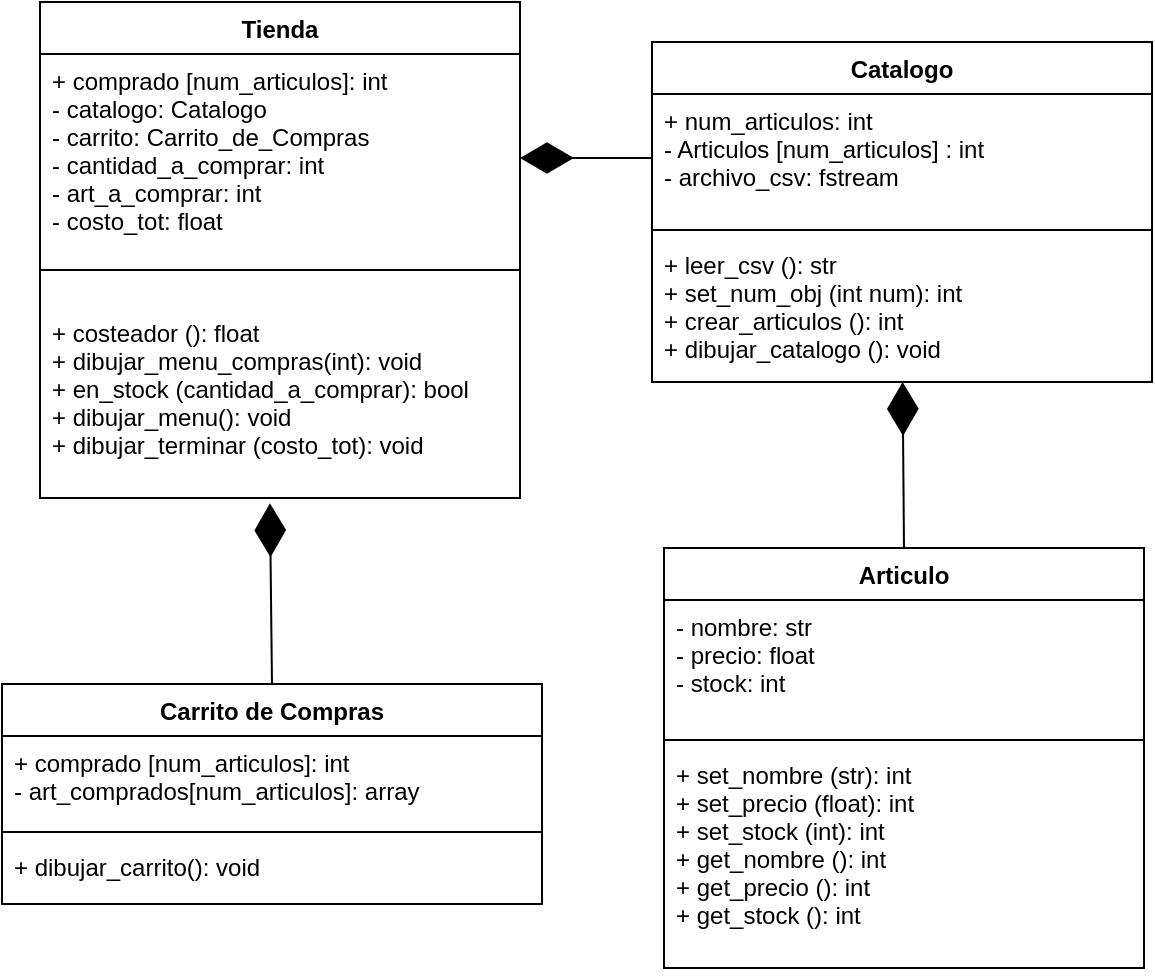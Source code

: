 <mxfile>
    <diagram id="xktuOcfVAkyBoNHO14XV" name="Página-1">
        <mxGraphModel dx="455" dy="660" grid="1" gridSize="10" guides="1" tooltips="1" connect="1" arrows="1" fold="1" page="0" pageScale="1" pageWidth="827" pageHeight="1169" math="0" shadow="0">
            <root>
                <mxCell id="0"/>
                <mxCell id="1" parent="0"/>
                <mxCell id="7" value="Catalogo" style="swimlane;fontStyle=1;align=center;verticalAlign=top;childLayout=stackLayout;horizontal=1;startSize=26;horizontalStack=0;resizeParent=1;resizeParentMax=0;resizeLast=0;collapsible=1;marginBottom=0;" parent="1" vertex="1">
                    <mxGeometry x="420" width="250" height="170" as="geometry"/>
                </mxCell>
                <mxCell id="8" value="+ num_articulos: int&#10;- Articulos [num_articulos] : int &#10;- archivo_csv: fstream" style="text;strokeColor=none;fillColor=none;align=left;verticalAlign=top;spacingLeft=4;spacingRight=4;overflow=hidden;rotatable=0;points=[[0,0.5],[1,0.5]];portConstraint=eastwest;" parent="7" vertex="1">
                    <mxGeometry y="26" width="250" height="64" as="geometry"/>
                </mxCell>
                <mxCell id="9" value="" style="line;strokeWidth=1;fillColor=none;align=left;verticalAlign=middle;spacingTop=-1;spacingLeft=3;spacingRight=3;rotatable=0;labelPosition=right;points=[];portConstraint=eastwest;strokeColor=inherit;" parent="7" vertex="1">
                    <mxGeometry y="90" width="250" height="8" as="geometry"/>
                </mxCell>
                <mxCell id="10" value="+ leer_csv (): str&#10;+ set_num_obj (int num): int&#10;+ crear_articulos (): int&#10;+ dibujar_catalogo (): void&#10;" style="text;strokeColor=none;fillColor=none;align=left;verticalAlign=top;spacingLeft=4;spacingRight=4;overflow=hidden;rotatable=0;points=[[0,0.5],[1,0.5]];portConstraint=eastwest;" parent="7" vertex="1">
                    <mxGeometry y="98" width="250" height="72" as="geometry"/>
                </mxCell>
                <mxCell id="11" value="Carrito de Compras" style="swimlane;fontStyle=1;align=center;verticalAlign=top;childLayout=stackLayout;horizontal=1;startSize=26;horizontalStack=0;resizeParent=1;resizeParentMax=0;resizeLast=0;collapsible=1;marginBottom=0;" parent="1" vertex="1">
                    <mxGeometry x="95" y="321" width="270" height="110" as="geometry"/>
                </mxCell>
                <mxCell id="12" value="+ comprado [num_articulos]: int&#10;- art_comprados[num_articulos]: array &#10;" style="text;strokeColor=none;fillColor=none;align=left;verticalAlign=top;spacingLeft=4;spacingRight=4;overflow=hidden;rotatable=0;points=[[0,0.5],[1,0.5]];portConstraint=eastwest;" parent="11" vertex="1">
                    <mxGeometry y="26" width="270" height="44" as="geometry"/>
                </mxCell>
                <mxCell id="13" value="" style="line;strokeWidth=1;fillColor=none;align=left;verticalAlign=middle;spacingTop=-1;spacingLeft=3;spacingRight=3;rotatable=0;labelPosition=right;points=[];portConstraint=eastwest;strokeColor=inherit;" parent="11" vertex="1">
                    <mxGeometry y="70" width="270" height="8" as="geometry"/>
                </mxCell>
                <mxCell id="14" value="+ dibujar_carrito(): void " style="text;strokeColor=none;fillColor=none;align=left;verticalAlign=top;spacingLeft=4;spacingRight=4;overflow=hidden;rotatable=0;points=[[0,0.5],[1,0.5]];portConstraint=eastwest;" parent="11" vertex="1">
                    <mxGeometry y="78" width="270" height="32" as="geometry"/>
                </mxCell>
                <mxCell id="21" value="Tienda" style="swimlane;fontStyle=1;align=center;verticalAlign=top;childLayout=stackLayout;horizontal=1;startSize=26;horizontalStack=0;resizeParent=1;resizeParentMax=0;resizeLast=0;collapsible=1;marginBottom=0;" parent="1" vertex="1">
                    <mxGeometry x="114" y="-20" width="240" height="248" as="geometry"/>
                </mxCell>
                <mxCell id="22" value="+ comprado [num_articulos]: int&#10;- catalogo: Catalogo&#10;- carrito: Carrito_de_Compras&#10;- cantidad_a_comprar: int&#10;- art_a_comprar: int&#10;- costo_tot: float" style="text;strokeColor=none;fillColor=none;align=left;verticalAlign=top;spacingLeft=4;spacingRight=4;overflow=hidden;rotatable=0;points=[[0,0.5],[1,0.5]];portConstraint=eastwest;" parent="21" vertex="1">
                    <mxGeometry y="26" width="240" height="104" as="geometry"/>
                </mxCell>
                <mxCell id="23" value="" style="line;strokeWidth=1;fillColor=none;align=left;verticalAlign=middle;spacingTop=-1;spacingLeft=3;spacingRight=3;rotatable=0;labelPosition=right;points=[];portConstraint=eastwest;strokeColor=inherit;" parent="21" vertex="1">
                    <mxGeometry y="130" width="240" height="8" as="geometry"/>
                </mxCell>
                <mxCell id="24" value="&#10;+ costeador (): float&#10;+ dibujar_menu_compras(int): void&#10;+ en_stock (cantidad_a_comprar): bool &#10;+ dibujar_menu(): void &#10;+ dibujar_terminar (costo_tot): void" style="text;strokeColor=none;fillColor=none;align=left;verticalAlign=top;spacingLeft=4;spacingRight=4;overflow=hidden;rotatable=0;points=[[0,0.5],[1,0.5]];portConstraint=eastwest;" parent="21" vertex="1">
                    <mxGeometry y="138" width="240" height="110" as="geometry"/>
                </mxCell>
                <mxCell id="34" value="Articulo" style="swimlane;fontStyle=1;align=center;verticalAlign=top;childLayout=stackLayout;horizontal=1;startSize=26;horizontalStack=0;resizeParent=1;resizeParentMax=0;resizeLast=0;collapsible=1;marginBottom=0;" parent="1" vertex="1">
                    <mxGeometry x="426" y="253" width="240" height="210" as="geometry"/>
                </mxCell>
                <mxCell id="35" value="- nombre: str&#10;- precio: float&#10;- stock: int" style="text;strokeColor=none;fillColor=none;align=left;verticalAlign=top;spacingLeft=4;spacingRight=4;overflow=hidden;rotatable=0;points=[[0,0.5],[1,0.5]];portConstraint=eastwest;" parent="34" vertex="1">
                    <mxGeometry y="26" width="240" height="66" as="geometry"/>
                </mxCell>
                <mxCell id="36" value="" style="line;strokeWidth=1;fillColor=none;align=left;verticalAlign=middle;spacingTop=-1;spacingLeft=3;spacingRight=3;rotatable=0;labelPosition=right;points=[];portConstraint=eastwest;strokeColor=inherit;" parent="34" vertex="1">
                    <mxGeometry y="92" width="240" height="8" as="geometry"/>
                </mxCell>
                <mxCell id="37" value="+ set_nombre (str): int&#10;+ set_precio (float): int&#10;+ set_stock (int): int&#10;+ get_nombre (): int&#10;+ get_precio (): int&#10;+ get_stock (): int" style="text;strokeColor=none;fillColor=none;align=left;verticalAlign=top;spacingLeft=4;spacingRight=4;overflow=hidden;rotatable=0;points=[[0,0.5],[1,0.5]];portConstraint=eastwest;" parent="34" vertex="1">
                    <mxGeometry y="100" width="240" height="110" as="geometry"/>
                </mxCell>
                <mxCell id="40" value="" style="endArrow=diamondThin;endFill=1;endSize=24;html=1;exitX=0.5;exitY=0;exitDx=0;exitDy=0;" parent="1" source="34" target="10" edge="1">
                    <mxGeometry width="160" relative="1" as="geometry">
                        <mxPoint x="420" y="210" as="sourcePoint"/>
                        <mxPoint x="580" y="210" as="targetPoint"/>
                    </mxGeometry>
                </mxCell>
                <mxCell id="41" value="" style="endArrow=diamondThin;endFill=1;endSize=24;html=1;exitX=0;exitY=0.5;exitDx=0;exitDy=0;entryX=1;entryY=0.5;entryDx=0;entryDy=0;" parent="1" source="8" target="22" edge="1">
                    <mxGeometry width="160" relative="1" as="geometry">
                        <mxPoint x="556" y="280" as="sourcePoint"/>
                        <mxPoint x="555.247" y="170" as="targetPoint"/>
                    </mxGeometry>
                </mxCell>
                <mxCell id="42" value="" style="endArrow=diamondThin;endFill=1;endSize=24;html=1;exitX=0.5;exitY=0;exitDx=0;exitDy=0;entryX=0.479;entryY=1.024;entryDx=0;entryDy=0;entryPerimeter=0;" parent="1" source="11" target="24" edge="1">
                    <mxGeometry width="160" relative="1" as="geometry">
                        <mxPoint x="556" y="280" as="sourcePoint"/>
                        <mxPoint x="555.247" y="170" as="targetPoint"/>
                    </mxGeometry>
                </mxCell>
            </root>
        </mxGraphModel>
    </diagram>
</mxfile>